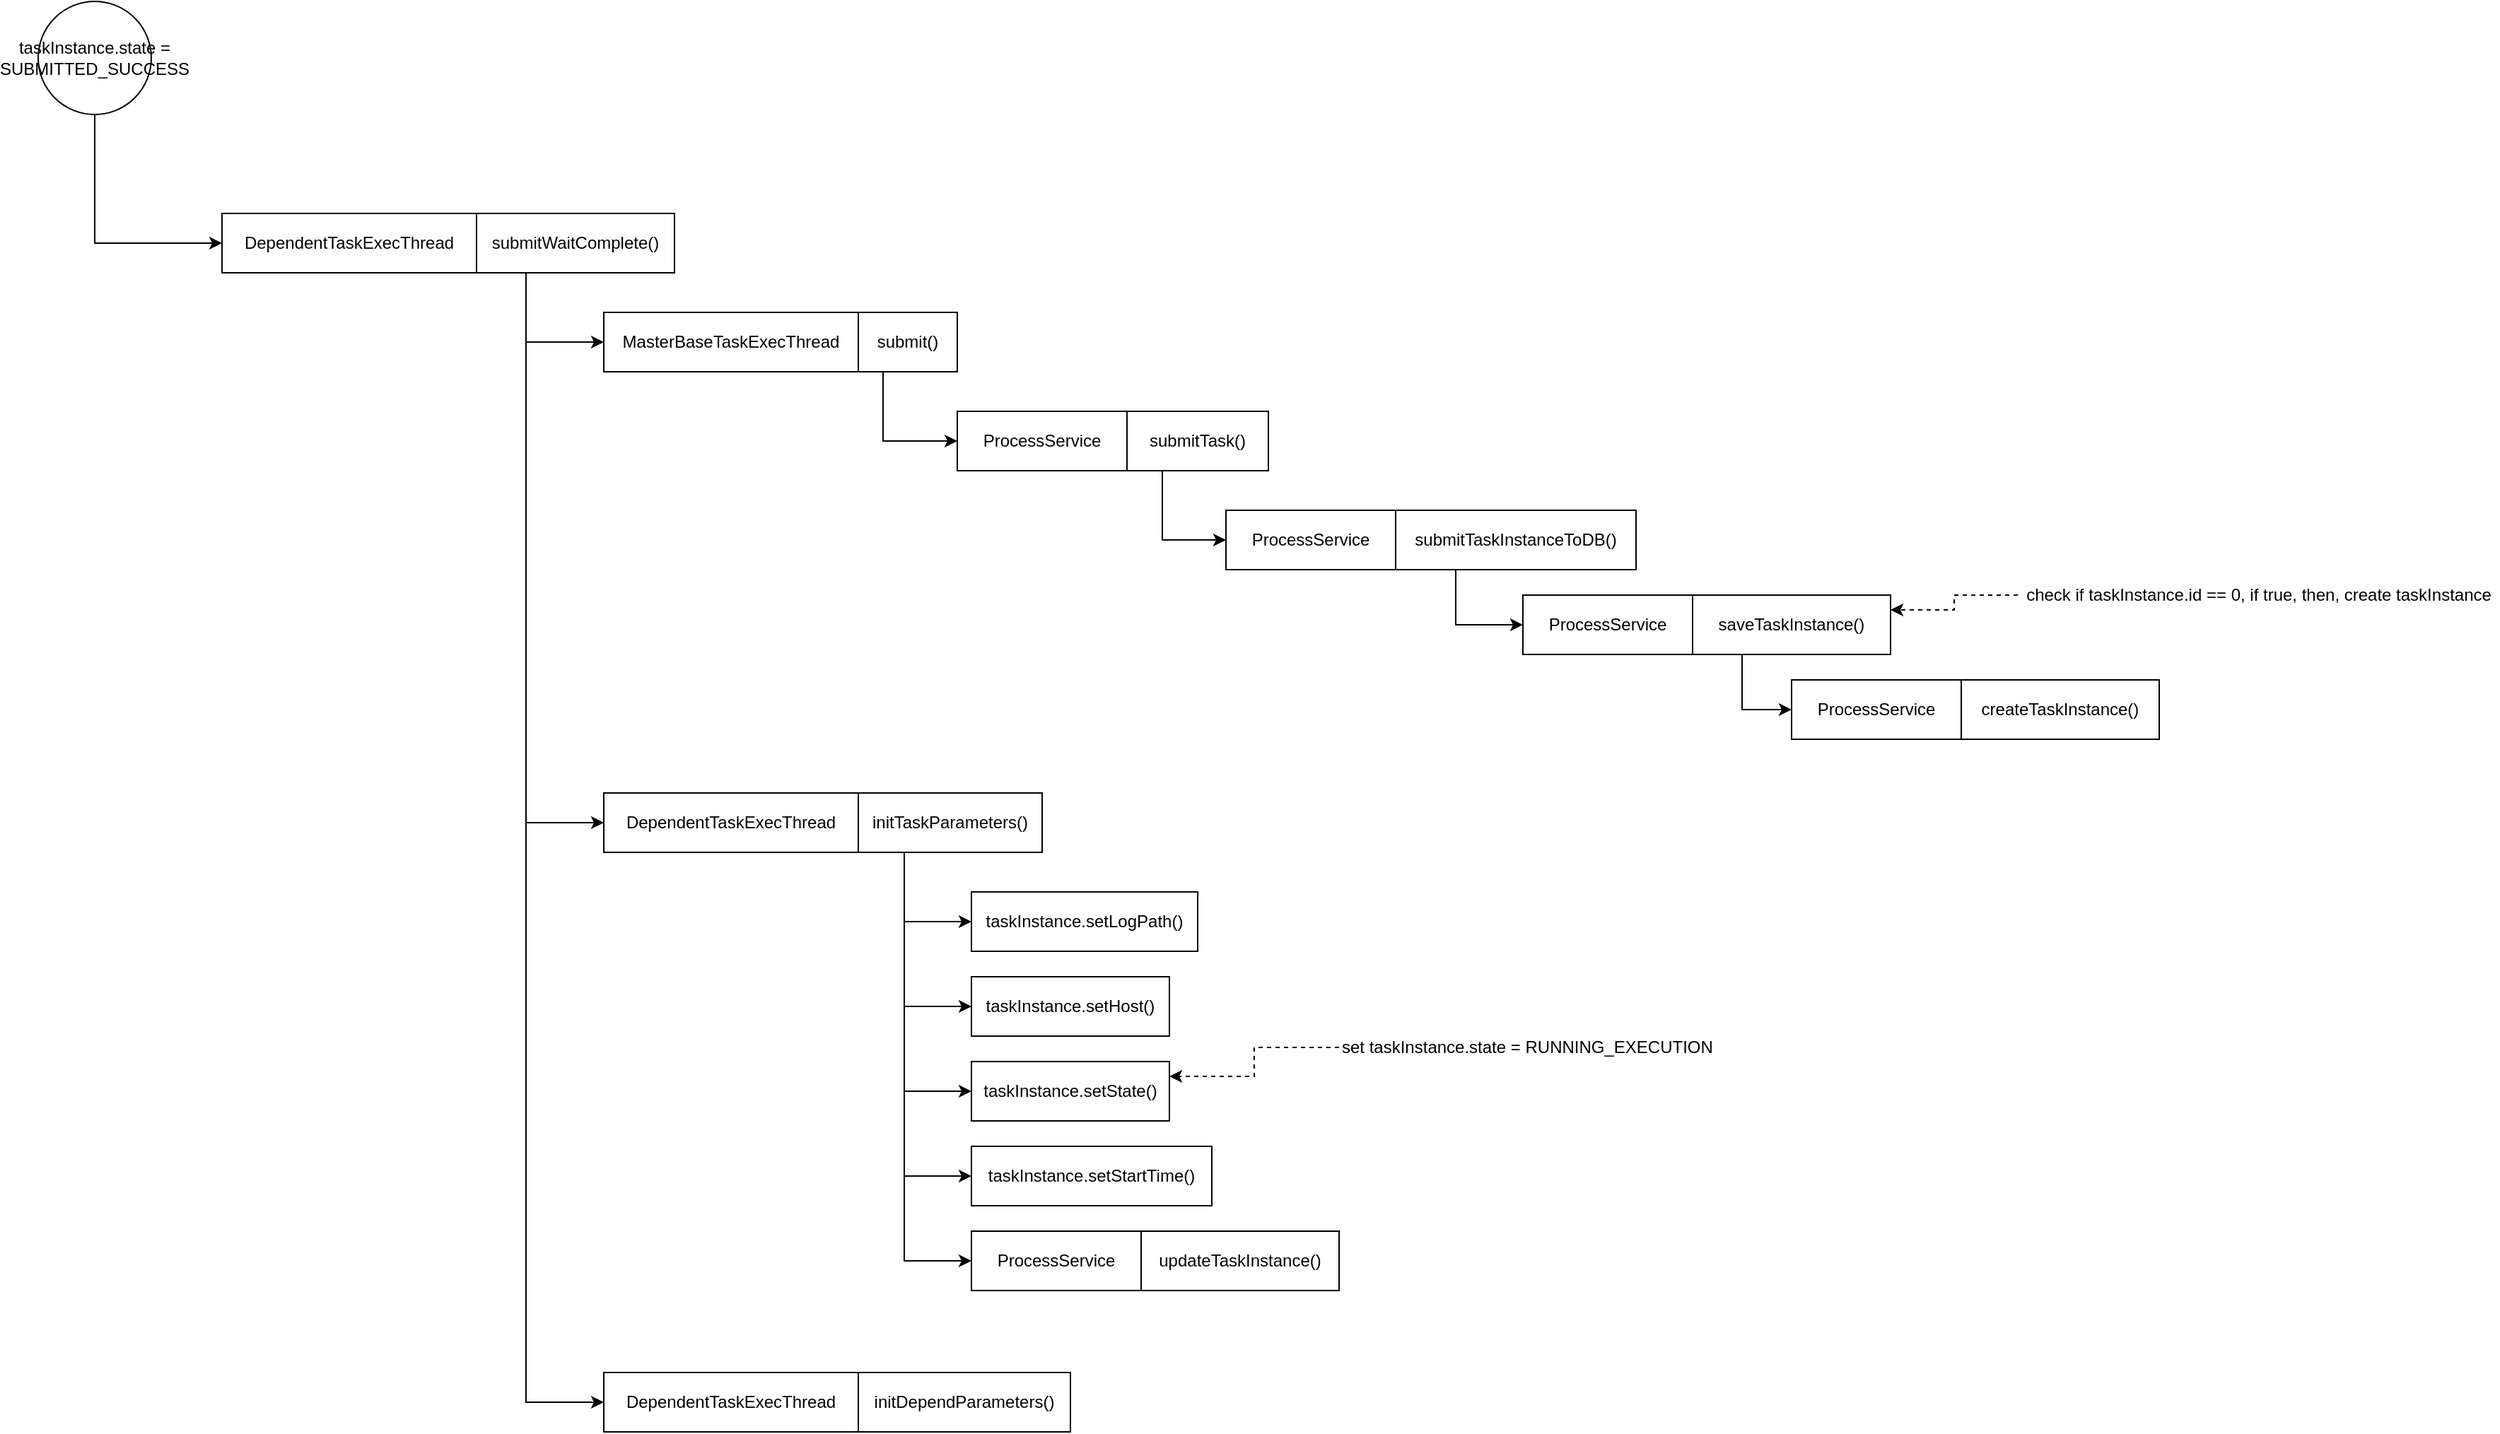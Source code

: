 <mxfile>
    <diagram id="TTaiqDAgR3BTjHICK-GA" name="Page-1">
        <mxGraphModel dx="9555" dy="-14585" grid="1" gridSize="10" guides="1" tooltips="1" connect="1" arrows="1" fold="1" page="0" pageScale="1" pageWidth="827" pageHeight="1169" math="0" shadow="0">
            <root>
                <mxCell id="0"/>
                <mxCell id="1" parent="0"/>
                <mxCell id="2" style="edgeStyle=orthogonalEdgeStyle;rounded=0;orthogonalLoop=1;jettySize=auto;html=1;exitX=0.25;exitY=1;exitDx=0;exitDy=0;entryX=0;entryY=0.5;entryDx=0;entryDy=0;" edge="1" parent="1" source="3" target="11">
                    <mxGeometry relative="1" as="geometry"/>
                </mxCell>
                <mxCell id="25" style="edgeStyle=orthogonalEdgeStyle;rounded=0;orthogonalLoop=1;jettySize=auto;html=1;exitX=0.25;exitY=1;exitDx=0;exitDy=0;entryX=0;entryY=0.5;entryDx=0;entryDy=0;" edge="1" parent="1" source="3" target="24">
                    <mxGeometry relative="1" as="geometry"/>
                </mxCell>
                <mxCell id="45" style="edgeStyle=orthogonalEdgeStyle;rounded=0;orthogonalLoop=1;jettySize=auto;html=1;exitX=0.25;exitY=1;exitDx=0;exitDy=0;entryX=0;entryY=0.5;entryDx=0;entryDy=0;" edge="1" parent="1" source="3" target="44">
                    <mxGeometry relative="1" as="geometry"/>
                </mxCell>
                <mxCell id="3" value="submitWaitComplete()" style="rounded=0;whiteSpace=wrap;html=1;" vertex="1" parent="1">
                    <mxGeometry x="-7970" y="15640" width="140" height="42" as="geometry"/>
                </mxCell>
                <mxCell id="4" value="DependentTaskExecThread" style="rounded=0;whiteSpace=wrap;html=1;" vertex="1" parent="1">
                    <mxGeometry x="-8150" y="15640" width="180" height="42" as="geometry"/>
                </mxCell>
                <mxCell id="22" style="edgeStyle=orthogonalEdgeStyle;rounded=0;orthogonalLoop=1;jettySize=auto;html=1;exitX=0.25;exitY=1;exitDx=0;exitDy=0;entryX=0;entryY=0.5;entryDx=0;entryDy=0;" edge="1" parent="1" source="5" target="14">
                    <mxGeometry relative="1" as="geometry"/>
                </mxCell>
                <mxCell id="5" value="submitTask()" style="rounded=0;whiteSpace=wrap;html=1;" vertex="1" parent="1">
                    <mxGeometry x="-7510" y="15780" width="100" height="42" as="geometry"/>
                </mxCell>
                <mxCell id="6" value="ProcessService" style="rounded=0;whiteSpace=wrap;html=1;" vertex="1" parent="1">
                    <mxGeometry x="-7630" y="15780" width="120" height="42" as="geometry"/>
                </mxCell>
                <mxCell id="7" style="edgeStyle=orthogonalEdgeStyle;rounded=0;orthogonalLoop=1;jettySize=auto;html=1;entryX=0;entryY=0.5;entryDx=0;entryDy=0;" edge="1" parent="1" source="8" target="4">
                    <mxGeometry relative="1" as="geometry">
                        <Array as="points">
                            <mxPoint x="-8240" y="15661"/>
                        </Array>
                    </mxGeometry>
                </mxCell>
                <mxCell id="8" value="taskInstance.state = SUBMITTED_SUCCESS" style="ellipse;whiteSpace=wrap;html=1;aspect=fixed;" vertex="1" parent="1">
                    <mxGeometry x="-8280" y="15490" width="80" height="80" as="geometry"/>
                </mxCell>
                <mxCell id="9" style="edgeStyle=orthogonalEdgeStyle;rounded=0;orthogonalLoop=1;jettySize=auto;html=1;exitX=0.25;exitY=1;exitDx=0;exitDy=0;entryX=0;entryY=0.5;entryDx=0;entryDy=0;" edge="1" parent="1" source="10" target="6">
                    <mxGeometry relative="1" as="geometry"/>
                </mxCell>
                <mxCell id="10" value="submit()" style="rounded=0;whiteSpace=wrap;html=1;" vertex="1" parent="1">
                    <mxGeometry x="-7700" y="15710" width="70" height="42" as="geometry"/>
                </mxCell>
                <mxCell id="11" value="MasterBaseTaskExecThread" style="rounded=0;whiteSpace=wrap;html=1;" vertex="1" parent="1">
                    <mxGeometry x="-7880" y="15710" width="180" height="42" as="geometry"/>
                </mxCell>
                <mxCell id="12" style="edgeStyle=orthogonalEdgeStyle;rounded=0;orthogonalLoop=1;jettySize=auto;html=1;exitX=0.25;exitY=1;exitDx=0;exitDy=0;entryX=0;entryY=0.5;entryDx=0;entryDy=0;" edge="1" parent="1" source="13" target="17">
                    <mxGeometry relative="1" as="geometry"/>
                </mxCell>
                <mxCell id="13" value="submitTaskInstanceToDB()" style="rounded=0;whiteSpace=wrap;html=1;" vertex="1" parent="1">
                    <mxGeometry x="-7320" y="15850" width="170" height="42" as="geometry"/>
                </mxCell>
                <mxCell id="14" value="ProcessService" style="rounded=0;whiteSpace=wrap;html=1;" vertex="1" parent="1">
                    <mxGeometry x="-7440" y="15850" width="120" height="42" as="geometry"/>
                </mxCell>
                <mxCell id="15" style="edgeStyle=orthogonalEdgeStyle;rounded=0;orthogonalLoop=1;jettySize=auto;html=1;exitX=0.25;exitY=1;exitDx=0;exitDy=0;entryX=0;entryY=0.5;entryDx=0;entryDy=0;" edge="1" parent="1" source="16" target="19">
                    <mxGeometry relative="1" as="geometry"/>
                </mxCell>
                <mxCell id="16" value="saveTaskInstance()" style="rounded=0;whiteSpace=wrap;html=1;" vertex="1" parent="1">
                    <mxGeometry x="-7110" y="15910" width="140" height="42" as="geometry"/>
                </mxCell>
                <mxCell id="17" value="ProcessService" style="rounded=0;whiteSpace=wrap;html=1;" vertex="1" parent="1">
                    <mxGeometry x="-7230" y="15910" width="120" height="42" as="geometry"/>
                </mxCell>
                <mxCell id="18" value="createTaskInstance()" style="rounded=0;whiteSpace=wrap;html=1;" vertex="1" parent="1">
                    <mxGeometry x="-6920" y="15970" width="140" height="42" as="geometry"/>
                </mxCell>
                <mxCell id="19" value="ProcessService" style="rounded=0;whiteSpace=wrap;html=1;" vertex="1" parent="1">
                    <mxGeometry x="-7040" y="15970" width="120" height="42" as="geometry"/>
                </mxCell>
                <mxCell id="20" style="edgeStyle=orthogonalEdgeStyle;rounded=0;orthogonalLoop=1;jettySize=auto;html=1;dashed=1;entryX=1;entryY=0.25;entryDx=0;entryDy=0;" edge="1" parent="1" source="21" target="16">
                    <mxGeometry relative="1" as="geometry"/>
                </mxCell>
                <mxCell id="21" value="check if taskInstance.id == 0, if true, then, create taskInstance" style="text;html=1;align=center;verticalAlign=middle;resizable=0;points=[];autosize=1;" vertex="1" parent="1">
                    <mxGeometry x="-6880" y="15900" width="340" height="20" as="geometry"/>
                </mxCell>
                <mxCell id="29" style="edgeStyle=orthogonalEdgeStyle;rounded=0;orthogonalLoop=1;jettySize=auto;html=1;exitX=0.25;exitY=1;exitDx=0;exitDy=0;entryX=0;entryY=0.5;entryDx=0;entryDy=0;" edge="1" parent="1" source="23" target="28">
                    <mxGeometry relative="1" as="geometry"/>
                </mxCell>
                <mxCell id="31" style="edgeStyle=orthogonalEdgeStyle;rounded=0;orthogonalLoop=1;jettySize=auto;html=1;exitX=0.25;exitY=1;exitDx=0;exitDy=0;entryX=0;entryY=0.5;entryDx=0;entryDy=0;" edge="1" parent="1" source="23" target="30">
                    <mxGeometry relative="1" as="geometry"/>
                </mxCell>
                <mxCell id="33" style="edgeStyle=orthogonalEdgeStyle;rounded=0;orthogonalLoop=1;jettySize=auto;html=1;exitX=0.25;exitY=1;exitDx=0;exitDy=0;entryX=0;entryY=0.5;entryDx=0;entryDy=0;" edge="1" parent="1" source="23" target="32">
                    <mxGeometry relative="1" as="geometry"/>
                </mxCell>
                <mxCell id="35" style="edgeStyle=orthogonalEdgeStyle;rounded=0;orthogonalLoop=1;jettySize=auto;html=1;exitX=0.25;exitY=1;exitDx=0;exitDy=0;entryX=0;entryY=0.5;entryDx=0;entryDy=0;" edge="1" parent="1" source="23" target="34">
                    <mxGeometry relative="1" as="geometry"/>
                </mxCell>
                <mxCell id="38" style="edgeStyle=orthogonalEdgeStyle;rounded=0;orthogonalLoop=1;jettySize=auto;html=1;exitX=0.25;exitY=1;exitDx=0;exitDy=0;entryX=0;entryY=0.5;entryDx=0;entryDy=0;" edge="1" parent="1" source="23" target="37">
                    <mxGeometry relative="1" as="geometry"/>
                </mxCell>
                <mxCell id="23" value="initTaskParameters()" style="rounded=0;whiteSpace=wrap;html=1;" vertex="1" parent="1">
                    <mxGeometry x="-7700" y="16050" width="130" height="42" as="geometry"/>
                </mxCell>
                <mxCell id="24" value="DependentTaskExecThread" style="rounded=0;whiteSpace=wrap;html=1;" vertex="1" parent="1">
                    <mxGeometry x="-7880" y="16050" width="180" height="42" as="geometry"/>
                </mxCell>
                <mxCell id="28" value="taskInstance.setLogPath()" style="rounded=0;whiteSpace=wrap;html=1;" vertex="1" parent="1">
                    <mxGeometry x="-7620" y="16120" width="160" height="42" as="geometry"/>
                </mxCell>
                <mxCell id="30" value="taskInstance.setHost()" style="rounded=0;whiteSpace=wrap;html=1;" vertex="1" parent="1">
                    <mxGeometry x="-7620" y="16180" width="140" height="42" as="geometry"/>
                </mxCell>
                <mxCell id="32" value="taskInstance.setState()" style="rounded=0;whiteSpace=wrap;html=1;" vertex="1" parent="1">
                    <mxGeometry x="-7620" y="16240" width="140" height="42" as="geometry"/>
                </mxCell>
                <mxCell id="34" value="taskInstance.setStartTime()" style="rounded=0;whiteSpace=wrap;html=1;" vertex="1" parent="1">
                    <mxGeometry x="-7620" y="16300" width="170" height="42" as="geometry"/>
                </mxCell>
                <mxCell id="36" value="updateTaskInstance()" style="rounded=0;whiteSpace=wrap;html=1;" vertex="1" parent="1">
                    <mxGeometry x="-7500" y="16360" width="140" height="42" as="geometry"/>
                </mxCell>
                <mxCell id="37" value="ProcessService" style="rounded=0;whiteSpace=wrap;html=1;" vertex="1" parent="1">
                    <mxGeometry x="-7620" y="16360" width="120" height="42" as="geometry"/>
                </mxCell>
                <mxCell id="42" style="edgeStyle=orthogonalEdgeStyle;rounded=0;orthogonalLoop=1;jettySize=auto;html=1;entryX=1;entryY=0.25;entryDx=0;entryDy=0;dashed=1" edge="1" parent="1" source="41" target="32">
                    <mxGeometry relative="1" as="geometry"/>
                </mxCell>
                <mxCell id="41" value="set taskInstance.state = RUNNING_EXECUTION" style="text;html=1;align=center;verticalAlign=middle;resizable=0;points=[];autosize=1;align=left" vertex="1" parent="1">
                    <mxGeometry x="-7360" y="16220" width="280" height="20" as="geometry"/>
                </mxCell>
                <mxCell id="43" value="initDependParameters()" style="rounded=0;whiteSpace=wrap;html=1;" vertex="1" parent="1">
                    <mxGeometry x="-7700" y="16460" width="150" height="42" as="geometry"/>
                </mxCell>
                <mxCell id="44" value="DependentTaskExecThread" style="rounded=0;whiteSpace=wrap;html=1;" vertex="1" parent="1">
                    <mxGeometry x="-7880" y="16460" width="180" height="42" as="geometry"/>
                </mxCell>
            </root>
        </mxGraphModel>
    </diagram>
</mxfile>